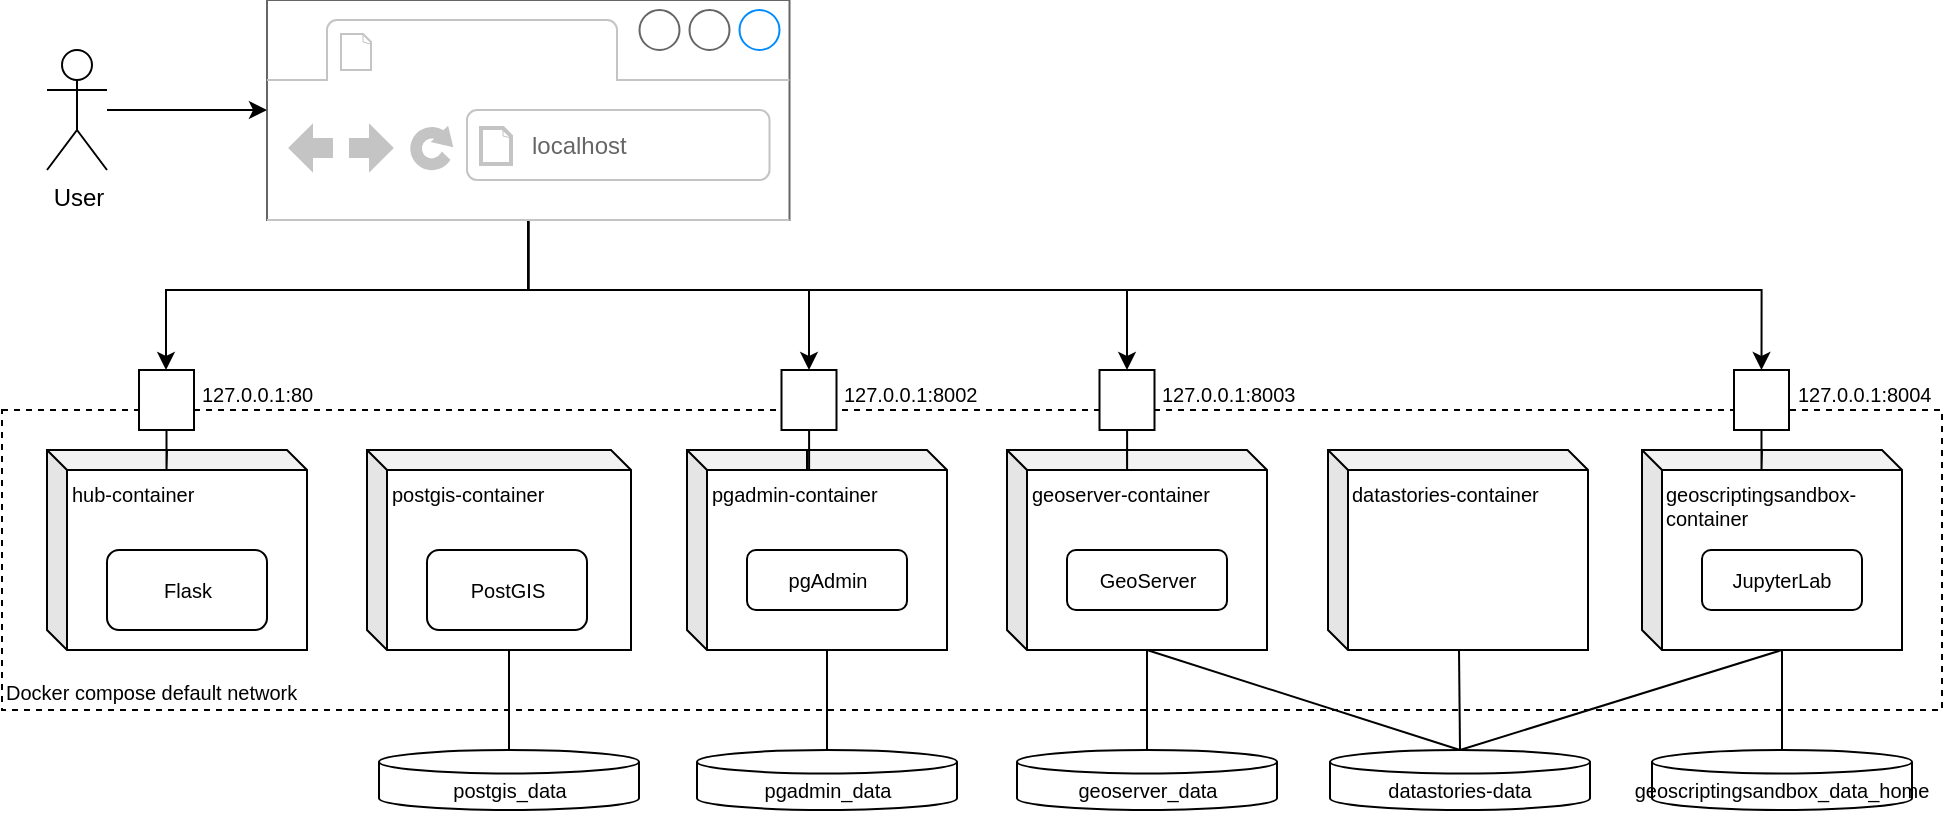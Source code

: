 <mxfile>
    <diagram id="VYSHJCvByvjmSlqachhI" name="Page-1">
        <mxGraphModel dx="554" dy="543" grid="1" gridSize="10" guides="1" tooltips="1" connect="1" arrows="1" fold="1" page="1" pageScale="1" pageWidth="1169" pageHeight="827" math="0" shadow="0">
            <root>
                <mxCell id="0"/>
                <mxCell id="1" parent="0"/>
                <mxCell id="mdrCvq0ZYz5mqA8l1cCE-54" value="Docker compose default network" style="rounded=0;whiteSpace=wrap;html=1;fontSize=10;fillColor=none;dashed=1;align=left;verticalAlign=bottom;" parent="1" vertex="1">
                    <mxGeometry x="30" y="245" width="970" height="150" as="geometry"/>
                </mxCell>
                <mxCell id="mdrCvq0ZYz5mqA8l1cCE-18" value="postgis-container" style="shape=cube;whiteSpace=wrap;boundedLbl=1;backgroundOutline=1;darkOpacity=0.05;darkOpacity2=0.1;size=10;align=left;html=1;verticalAlign=top;fontSize=10;" parent="1" vertex="1">
                    <mxGeometry x="212.5" y="265" width="132" height="100" as="geometry"/>
                </mxCell>
                <mxCell id="mdrCvq0ZYz5mqA8l1cCE-19" value="pgadmin-container" style="shape=cube;whiteSpace=wrap;boundedLbl=1;backgroundOutline=1;darkOpacity=0.05;darkOpacity2=0.1;size=10;align=left;html=1;verticalAlign=top;fontSize=10;" parent="1" vertex="1">
                    <mxGeometry x="372.5" y="265" width="130" height="100" as="geometry"/>
                </mxCell>
                <mxCell id="mdrCvq0ZYz5mqA8l1cCE-20" value="pgAdmin" style="rounded=1;whiteSpace=wrap;html=1;fontSize=10;" parent="1" vertex="1">
                    <mxGeometry x="402.5" y="315" width="80" height="30" as="geometry"/>
                </mxCell>
                <mxCell id="8" style="edgeStyle=none;rounded=0;html=1;entryX=0.5;entryY=0;entryDx=0;entryDy=0;entryPerimeter=0;endArrow=none;endFill=0;exitX=0;exitY=0;exitDx=70;exitDy=100;exitPerimeter=0;" parent="1" source="mdrCvq0ZYz5mqA8l1cCE-21" target="4" edge="1">
                    <mxGeometry relative="1" as="geometry"/>
                </mxCell>
                <mxCell id="mdrCvq0ZYz5mqA8l1cCE-21" value="geoserver-container" style="shape=cube;whiteSpace=wrap;boundedLbl=1;backgroundOutline=1;darkOpacity=0.05;darkOpacity2=0.1;size=10;align=left;html=1;verticalAlign=top;fontSize=10;" parent="1" vertex="1">
                    <mxGeometry x="532.5" y="265" width="130" height="100" as="geometry"/>
                </mxCell>
                <mxCell id="mdrCvq0ZYz5mqA8l1cCE-22" value="GeoServer" style="rounded=1;whiteSpace=wrap;html=1;fontSize=10;" parent="1" vertex="1">
                    <mxGeometry x="562.5" y="315" width="80" height="30" as="geometry"/>
                </mxCell>
                <mxCell id="mdrCvq0ZYz5mqA8l1cCE-23" value="PostGIS" style="rounded=1;whiteSpace=wrap;html=1;fontSize=10;" parent="1" vertex="1">
                    <mxGeometry x="242.5" y="315" width="80" height="40" as="geometry"/>
                </mxCell>
                <mxCell id="9" style="edgeStyle=none;rounded=0;html=1;entryX=0.5;entryY=0;entryDx=0;entryDy=0;entryPerimeter=0;endArrow=none;endFill=0;exitX=0;exitY=0;exitDx=70;exitDy=100;exitPerimeter=0;" parent="1" source="mdrCvq0ZYz5mqA8l1cCE-24" target="4" edge="1">
                    <mxGeometry relative="1" as="geometry"/>
                </mxCell>
                <mxCell id="mdrCvq0ZYz5mqA8l1cCE-24" value="geoscriptingsandbox-container" style="shape=cube;whiteSpace=wrap;boundedLbl=1;backgroundOutline=1;darkOpacity=0.05;darkOpacity2=0.1;size=10;align=left;html=1;verticalAlign=top;fontSize=10;" parent="1" vertex="1">
                    <mxGeometry x="850" y="265" width="130" height="100" as="geometry"/>
                </mxCell>
                <mxCell id="mdrCvq0ZYz5mqA8l1cCE-25" value="JupyterLab" style="rounded=1;whiteSpace=wrap;html=1;fontSize=10;" parent="1" vertex="1">
                    <mxGeometry x="880" y="315" width="80" height="30" as="geometry"/>
                </mxCell>
                <mxCell id="mdrCvq0ZYz5mqA8l1cCE-26" value="hub-container" style="shape=cube;whiteSpace=wrap;boundedLbl=1;backgroundOutline=1;darkOpacity=0.05;darkOpacity2=0.1;size=10;align=left;html=1;verticalAlign=top;fontSize=10;" parent="1" vertex="1">
                    <mxGeometry x="52.5" y="265" width="130" height="100" as="geometry"/>
                </mxCell>
                <mxCell id="mdrCvq0ZYz5mqA8l1cCE-27" value="Flask" style="rounded=1;whiteSpace=wrap;html=1;fontSize=10;" parent="1" vertex="1">
                    <mxGeometry x="82.5" y="315" width="80" height="40" as="geometry"/>
                </mxCell>
                <mxCell id="mdrCvq0ZYz5mqA8l1cCE-73" style="edgeStyle=orthogonalEdgeStyle;rounded=0;orthogonalLoop=1;jettySize=auto;html=1;entryX=0;entryY=0;entryDx=70;entryDy=100;entryPerimeter=0;fontSize=10;startArrow=none;startFill=0;endArrow=none;endFill=0;" parent="1" source="mdrCvq0ZYz5mqA8l1cCE-30" target="mdrCvq0ZYz5mqA8l1cCE-24" edge="1">
                    <mxGeometry relative="1" as="geometry"/>
                </mxCell>
                <mxCell id="mdrCvq0ZYz5mqA8l1cCE-30" value="geoscriptingsandbox_data_home" style="shape=cylinder3;whiteSpace=wrap;html=1;boundedLbl=1;backgroundOutline=1;size=5.882;fontSize=10;" parent="1" vertex="1">
                    <mxGeometry x="855" y="415" width="130" height="30" as="geometry"/>
                </mxCell>
                <mxCell id="mdrCvq0ZYz5mqA8l1cCE-72" style="edgeStyle=orthogonalEdgeStyle;rounded=0;orthogonalLoop=1;jettySize=auto;html=1;entryX=0;entryY=0;entryDx=70;entryDy=100;entryPerimeter=0;fontSize=10;startArrow=none;startFill=0;endArrow=none;endFill=0;" parent="1" source="mdrCvq0ZYz5mqA8l1cCE-31" target="mdrCvq0ZYz5mqA8l1cCE-21" edge="1">
                    <mxGeometry relative="1" as="geometry"/>
                </mxCell>
                <mxCell id="mdrCvq0ZYz5mqA8l1cCE-31" value="geoserver_data" style="shape=cylinder3;whiteSpace=wrap;html=1;boundedLbl=1;backgroundOutline=1;size=5.882;fontSize=10;" parent="1" vertex="1">
                    <mxGeometry x="537.5" y="415" width="130" height="30" as="geometry"/>
                </mxCell>
                <mxCell id="mdrCvq0ZYz5mqA8l1cCE-71" style="edgeStyle=orthogonalEdgeStyle;rounded=0;orthogonalLoop=1;jettySize=auto;html=1;entryX=0;entryY=0;entryDx=70;entryDy=100;entryPerimeter=0;fontSize=10;startArrow=none;startFill=0;endArrow=none;endFill=0;" parent="1" source="mdrCvq0ZYz5mqA8l1cCE-32" target="mdrCvq0ZYz5mqA8l1cCE-19" edge="1">
                    <mxGeometry relative="1" as="geometry"/>
                </mxCell>
                <mxCell id="mdrCvq0ZYz5mqA8l1cCE-32" value="pgadmin_data" style="shape=cylinder3;whiteSpace=wrap;html=1;boundedLbl=1;backgroundOutline=1;size=5.882;fontSize=10;" parent="1" vertex="1">
                    <mxGeometry x="377.5" y="415" width="130" height="30" as="geometry"/>
                </mxCell>
                <mxCell id="mdrCvq0ZYz5mqA8l1cCE-70" style="edgeStyle=orthogonalEdgeStyle;rounded=0;orthogonalLoop=1;jettySize=auto;html=1;entryX=0;entryY=0;entryDx=71;entryDy=100;entryPerimeter=0;fontSize=10;startArrow=none;startFill=0;endArrow=none;endFill=0;" parent="1" source="mdrCvq0ZYz5mqA8l1cCE-33" target="mdrCvq0ZYz5mqA8l1cCE-18" edge="1">
                    <mxGeometry relative="1" as="geometry"/>
                </mxCell>
                <mxCell id="mdrCvq0ZYz5mqA8l1cCE-33" value="postgis_data" style="shape=cylinder3;whiteSpace=wrap;html=1;boundedLbl=1;backgroundOutline=1;size=5.882;fontSize=10;" parent="1" vertex="1">
                    <mxGeometry x="218.5" y="415" width="130" height="30" as="geometry"/>
                </mxCell>
                <mxCell id="mdrCvq0ZYz5mqA8l1cCE-66" style="edgeStyle=orthogonalEdgeStyle;rounded=0;orthogonalLoop=1;jettySize=auto;html=1;entryX=0;entryY=0;entryDx=60;entryDy=0;entryPerimeter=0;fontSize=10;startArrow=none;startFill=0;endArrow=none;endFill=0;" parent="1" source="mdrCvq0ZYz5mqA8l1cCE-38" target="mdrCvq0ZYz5mqA8l1cCE-24" edge="1">
                    <mxGeometry relative="1" as="geometry"/>
                </mxCell>
                <mxCell id="mdrCvq0ZYz5mqA8l1cCE-38" value="127.0.0.1:8004" style="fontStyle=0;labelPosition=right;verticalLabelPosition=middle;align=left;verticalAlign=top;spacingLeft=2;fontSize=10;html=1;" parent="1" vertex="1">
                    <mxGeometry x="896" y="225" width="27.5" height="30" as="geometry"/>
                </mxCell>
                <mxCell id="mdrCvq0ZYz5mqA8l1cCE-65" style="edgeStyle=orthogonalEdgeStyle;rounded=0;orthogonalLoop=1;jettySize=auto;html=1;entryX=0;entryY=0;entryDx=60;entryDy=0;entryPerimeter=0;fontSize=10;startArrow=none;startFill=0;endArrow=none;endFill=0;" parent="1" source="mdrCvq0ZYz5mqA8l1cCE-51" target="mdrCvq0ZYz5mqA8l1cCE-21" edge="1">
                    <mxGeometry relative="1" as="geometry"/>
                </mxCell>
                <mxCell id="mdrCvq0ZYz5mqA8l1cCE-51" value="127.0.0.1:8003" style="fontStyle=0;labelPosition=right;verticalLabelPosition=middle;align=left;verticalAlign=top;spacingLeft=2;fontSize=10;html=1;" parent="1" vertex="1">
                    <mxGeometry x="578.75" y="225" width="27.5" height="30" as="geometry"/>
                </mxCell>
                <mxCell id="mdrCvq0ZYz5mqA8l1cCE-62" style="edgeStyle=orthogonalEdgeStyle;rounded=0;orthogonalLoop=1;jettySize=auto;html=1;entryX=0;entryY=0;entryDx=60;entryDy=0;entryPerimeter=0;fontSize=10;startArrow=none;startFill=0;endArrow=none;endFill=0;" parent="1" source="mdrCvq0ZYz5mqA8l1cCE-52" target="mdrCvq0ZYz5mqA8l1cCE-19" edge="1">
                    <mxGeometry relative="1" as="geometry"/>
                </mxCell>
                <mxCell id="mdrCvq0ZYz5mqA8l1cCE-52" value="127.0.0.1:8002" style="fontStyle=0;labelPosition=right;verticalLabelPosition=middle;align=left;verticalAlign=top;spacingLeft=2;fontSize=10;html=1;" parent="1" vertex="1">
                    <mxGeometry x="419.75" y="225" width="27.5" height="30" as="geometry"/>
                </mxCell>
                <mxCell id="mdrCvq0ZYz5mqA8l1cCE-68" style="edgeStyle=orthogonalEdgeStyle;rounded=0;orthogonalLoop=1;jettySize=auto;html=1;entryX=0;entryY=0;entryDx=60;entryDy=0;entryPerimeter=0;fontSize=10;startArrow=none;startFill=0;endArrow=none;endFill=0;" parent="1" source="mdrCvq0ZYz5mqA8l1cCE-67" target="mdrCvq0ZYz5mqA8l1cCE-26" edge="1">
                    <mxGeometry relative="1" as="geometry"/>
                </mxCell>
                <mxCell id="mdrCvq0ZYz5mqA8l1cCE-67" value="127.0.0.1:80" style="fontStyle=0;labelPosition=right;verticalLabelPosition=middle;align=left;verticalAlign=top;spacingLeft=2;fontSize=10;html=1;" parent="1" vertex="1">
                    <mxGeometry x="98.5" y="225" width="27.5" height="30" as="geometry"/>
                </mxCell>
                <mxCell id="mdrCvq0ZYz5mqA8l1cCE-95" style="edgeStyle=orthogonalEdgeStyle;rounded=0;orthogonalLoop=1;jettySize=auto;html=1;entryX=0.5;entryY=0;entryDx=0;entryDy=0;fontSize=12;startArrow=none;startFill=0;endArrow=classic;endFill=1;" parent="1" source="mdrCvq0ZYz5mqA8l1cCE-83" target="mdrCvq0ZYz5mqA8l1cCE-52" edge="1">
                    <mxGeometry relative="1" as="geometry">
                        <Array as="points">
                            <mxPoint x="293" y="185"/>
                            <mxPoint x="433" y="185"/>
                        </Array>
                    </mxGeometry>
                </mxCell>
                <mxCell id="mdrCvq0ZYz5mqA8l1cCE-97" style="edgeStyle=orthogonalEdgeStyle;rounded=0;orthogonalLoop=1;jettySize=auto;html=1;fontSize=12;startArrow=none;startFill=0;endArrow=classic;endFill=1;" parent="1" source="mdrCvq0ZYz5mqA8l1cCE-83" target="mdrCvq0ZYz5mqA8l1cCE-67" edge="1">
                    <mxGeometry relative="1" as="geometry">
                        <Array as="points">
                            <mxPoint x="293" y="185"/>
                            <mxPoint x="112" y="185"/>
                        </Array>
                    </mxGeometry>
                </mxCell>
                <mxCell id="mdrCvq0ZYz5mqA8l1cCE-98" style="edgeStyle=orthogonalEdgeStyle;rounded=0;orthogonalLoop=1;jettySize=auto;html=1;entryX=0.5;entryY=0;entryDx=0;entryDy=0;fontSize=12;startArrow=none;startFill=0;endArrow=classic;endFill=1;" parent="1" source="mdrCvq0ZYz5mqA8l1cCE-83" target="mdrCvq0ZYz5mqA8l1cCE-51" edge="1">
                    <mxGeometry relative="1" as="geometry">
                        <Array as="points">
                            <mxPoint x="293" y="185"/>
                            <mxPoint x="593" y="185"/>
                        </Array>
                    </mxGeometry>
                </mxCell>
                <mxCell id="mdrCvq0ZYz5mqA8l1cCE-99" style="edgeStyle=orthogonalEdgeStyle;rounded=0;orthogonalLoop=1;jettySize=auto;html=1;entryX=0.5;entryY=0;entryDx=0;entryDy=0;fontSize=12;startArrow=none;startFill=0;endArrow=classic;endFill=1;" parent="1" source="mdrCvq0ZYz5mqA8l1cCE-83" target="mdrCvq0ZYz5mqA8l1cCE-38" edge="1">
                    <mxGeometry relative="1" as="geometry">
                        <Array as="points">
                            <mxPoint x="293" y="185"/>
                            <mxPoint x="910" y="185"/>
                        </Array>
                    </mxGeometry>
                </mxCell>
                <mxCell id="mdrCvq0ZYz5mqA8l1cCE-83" value="" style="strokeWidth=1;shadow=0;dashed=0;align=center;html=1;shape=mxgraph.mockup.containers.browserWindow;rSize=0;strokeColor=none;strokeColor2=#008cff;strokeColor3=#c4c4c4;mainText=,;recursiveResize=0;labelBackgroundColor=none;fontSize=10;fillColor=none;" parent="1" vertex="1">
                    <mxGeometry x="162.5" y="40" width="261.25" height="110" as="geometry"/>
                </mxCell>
                <mxCell id="mdrCvq0ZYz5mqA8l1cCE-85" value="&lt;font style=&quot;font-size: 12px;&quot;&gt;localhost&lt;/font&gt;" style="strokeWidth=1;shadow=0;dashed=0;align=center;html=1;shape=mxgraph.mockup.containers.anchor;rSize=0;fontSize=12;fontColor=#666666;align=left;labelBackgroundColor=none;fillColor=none;" parent="mdrCvq0ZYz5mqA8l1cCE-83" vertex="1">
                    <mxGeometry x="130" y="60" width="80" height="26" as="geometry"/>
                </mxCell>
                <mxCell id="mdrCvq0ZYz5mqA8l1cCE-94" value="" style="edgeStyle=orthogonalEdgeStyle;rounded=0;orthogonalLoop=1;jettySize=auto;html=1;fontSize=12;startArrow=none;startFill=0;endArrow=classic;endFill=1;" parent="1" source="mdrCvq0ZYz5mqA8l1cCE-92" target="mdrCvq0ZYz5mqA8l1cCE-83" edge="1">
                    <mxGeometry relative="1" as="geometry"/>
                </mxCell>
                <mxCell id="mdrCvq0ZYz5mqA8l1cCE-92" value="User" style="shape=umlActor;verticalLabelPosition=bottom;verticalAlign=top;html=1;outlineConnect=0;labelBackgroundColor=none;fontSize=12;fillColor=none;" parent="1" vertex="1">
                    <mxGeometry x="52.5" y="65" width="30" height="60" as="geometry"/>
                </mxCell>
                <mxCell id="5" style="edgeStyle=none;html=1;entryX=0.5;entryY=0;entryDx=0;entryDy=0;entryPerimeter=0;endArrow=none;endFill=0;" parent="1" source="2" target="4" edge="1">
                    <mxGeometry relative="1" as="geometry"/>
                </mxCell>
                <mxCell id="2" value="datastories-container" style="shape=cube;whiteSpace=wrap;boundedLbl=1;backgroundOutline=1;darkOpacity=0.05;darkOpacity2=0.1;size=10;align=left;html=1;verticalAlign=top;fontSize=10;" parent="1" vertex="1">
                    <mxGeometry x="693" y="265" width="130" height="100" as="geometry"/>
                </mxCell>
                <mxCell id="4" value="datastories-data" style="shape=cylinder3;whiteSpace=wrap;html=1;boundedLbl=1;backgroundOutline=1;size=5.882;fontSize=10;" parent="1" vertex="1">
                    <mxGeometry x="694" y="415" width="130" height="30" as="geometry"/>
                </mxCell>
            </root>
        </mxGraphModel>
    </diagram>
</mxfile>

